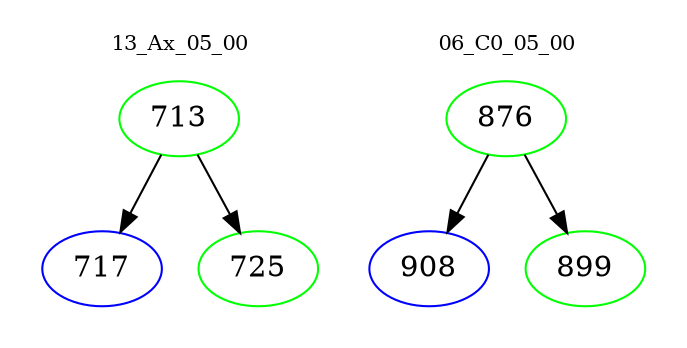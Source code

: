 digraph{
subgraph cluster_0 {
color = white
label = "13_Ax_05_00";
fontsize=10;
T0_713 [label="713", color="green"]
T0_713 -> T0_717 [color="black"]
T0_717 [label="717", color="blue"]
T0_713 -> T0_725 [color="black"]
T0_725 [label="725", color="green"]
}
subgraph cluster_1 {
color = white
label = "06_C0_05_00";
fontsize=10;
T1_876 [label="876", color="green"]
T1_876 -> T1_908 [color="black"]
T1_908 [label="908", color="blue"]
T1_876 -> T1_899 [color="black"]
T1_899 [label="899", color="green"]
}
}

